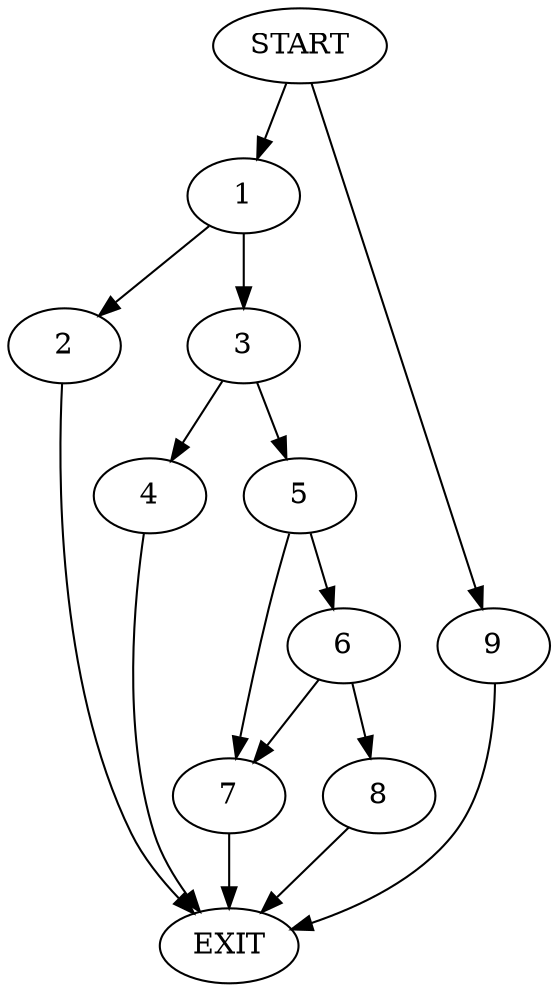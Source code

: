 digraph {
0 [label="START"]
10 [label="EXIT"]
0 -> 1
1 -> 2
1 -> 3
3 -> 4
3 -> 5
2 -> 10
5 -> 6
5 -> 7
4 -> 10
7 -> 10
6 -> 8
6 -> 7
8 -> 10
0 -> 9
9 -> 10
}
